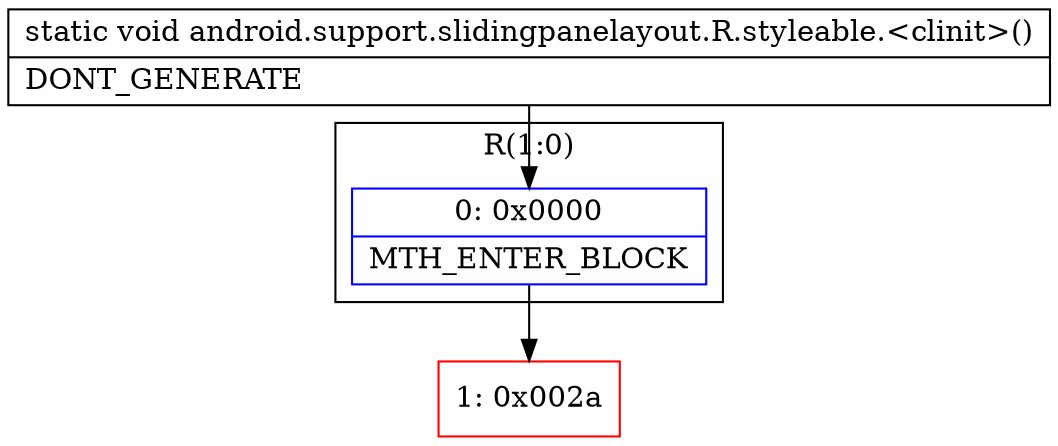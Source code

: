digraph "CFG forandroid.support.slidingpanelayout.R.styleable.\<clinit\>()V" {
subgraph cluster_Region_1048407114 {
label = "R(1:0)";
node [shape=record,color=blue];
Node_0 [shape=record,label="{0\:\ 0x0000|MTH_ENTER_BLOCK\l}"];
}
Node_1 [shape=record,color=red,label="{1\:\ 0x002a}"];
MethodNode[shape=record,label="{static void android.support.slidingpanelayout.R.styleable.\<clinit\>()  | DONT_GENERATE\l}"];
MethodNode -> Node_0;
Node_0 -> Node_1;
}

